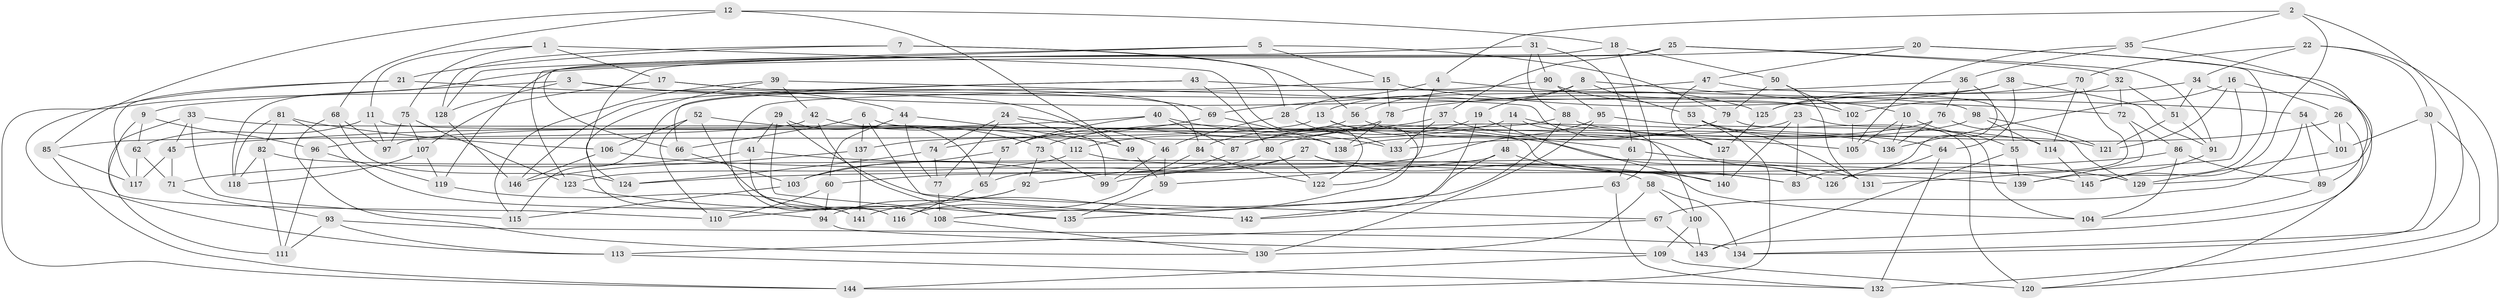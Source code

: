 // coarse degree distribution, {4: 0.4065934065934066, 6: 0.5714285714285714, 5: 0.02197802197802198}
// Generated by graph-tools (version 1.1) at 2025/52/02/27/25 19:52:28]
// undirected, 146 vertices, 292 edges
graph export_dot {
graph [start="1"]
  node [color=gray90,style=filled];
  1;
  2;
  3;
  4;
  5;
  6;
  7;
  8;
  9;
  10;
  11;
  12;
  13;
  14;
  15;
  16;
  17;
  18;
  19;
  20;
  21;
  22;
  23;
  24;
  25;
  26;
  27;
  28;
  29;
  30;
  31;
  32;
  33;
  34;
  35;
  36;
  37;
  38;
  39;
  40;
  41;
  42;
  43;
  44;
  45;
  46;
  47;
  48;
  49;
  50;
  51;
  52;
  53;
  54;
  55;
  56;
  57;
  58;
  59;
  60;
  61;
  62;
  63;
  64;
  65;
  66;
  67;
  68;
  69;
  70;
  71;
  72;
  73;
  74;
  75;
  76;
  77;
  78;
  79;
  80;
  81;
  82;
  83;
  84;
  85;
  86;
  87;
  88;
  89;
  90;
  91;
  92;
  93;
  94;
  95;
  96;
  97;
  98;
  99;
  100;
  101;
  102;
  103;
  104;
  105;
  106;
  107;
  108;
  109;
  110;
  111;
  112;
  113;
  114;
  115;
  116;
  117;
  118;
  119;
  120;
  121;
  122;
  123;
  124;
  125;
  126;
  127;
  128;
  129;
  130;
  131;
  132;
  133;
  134;
  135;
  136;
  137;
  138;
  139;
  140;
  141;
  142;
  143;
  144;
  145;
  146;
  1 -- 17;
  1 -- 122;
  1 -- 11;
  1 -- 75;
  2 -- 35;
  2 -- 4;
  2 -- 134;
  2 -- 145;
  3 -- 54;
  3 -- 9;
  3 -- 128;
  3 -- 49;
  4 -- 122;
  4 -- 28;
  4 -- 125;
  5 -- 15;
  5 -- 79;
  5 -- 123;
  5 -- 128;
  6 -- 137;
  6 -- 142;
  6 -- 66;
  6 -- 136;
  7 -- 28;
  7 -- 56;
  7 -- 128;
  7 -- 21;
  8 -- 10;
  8 -- 19;
  8 -- 13;
  8 -- 53;
  9 -- 96;
  9 -- 110;
  9 -- 62;
  10 -- 55;
  10 -- 136;
  10 -- 105;
  11 -- 97;
  11 -- 62;
  11 -- 83;
  12 -- 49;
  12 -- 68;
  12 -- 18;
  12 -- 85;
  13 -- 141;
  13 -- 126;
  13 -- 96;
  14 -- 137;
  14 -- 48;
  14 -- 105;
  14 -- 100;
  15 -- 72;
  15 -- 78;
  15 -- 115;
  16 -- 136;
  16 -- 26;
  16 -- 131;
  16 -- 121;
  17 -- 107;
  17 -- 84;
  17 -- 69;
  18 -- 124;
  18 -- 63;
  18 -- 50;
  19 -- 140;
  19 -- 84;
  19 -- 142;
  20 -- 118;
  20 -- 89;
  20 -- 47;
  20 -- 139;
  21 -- 113;
  21 -- 44;
  21 -- 117;
  22 -- 34;
  22 -- 30;
  22 -- 120;
  22 -- 70;
  23 -- 138;
  23 -- 83;
  23 -- 104;
  23 -- 140;
  24 -- 74;
  24 -- 46;
  24 -- 77;
  24 -- 99;
  25 -- 37;
  25 -- 119;
  25 -- 32;
  25 -- 91;
  26 -- 120;
  26 -- 101;
  26 -- 80;
  27 -- 65;
  27 -- 58;
  27 -- 139;
  27 -- 60;
  28 -- 133;
  28 -- 46;
  29 -- 41;
  29 -- 135;
  29 -- 67;
  29 -- 65;
  30 -- 134;
  30 -- 101;
  30 -- 132;
  31 -- 61;
  31 -- 66;
  31 -- 90;
  31 -- 88;
  32 -- 51;
  32 -- 72;
  32 -- 102;
  33 -- 45;
  33 -- 115;
  33 -- 111;
  33 -- 138;
  34 -- 51;
  34 -- 125;
  34 -- 143;
  35 -- 105;
  35 -- 36;
  35 -- 129;
  36 -- 76;
  36 -- 69;
  36 -- 83;
  37 -- 73;
  37 -- 126;
  37 -- 133;
  38 -- 64;
  38 -- 91;
  38 -- 144;
  38 -- 78;
  39 -- 127;
  39 -- 42;
  39 -- 141;
  39 -- 115;
  40 -- 87;
  40 -- 133;
  40 -- 45;
  40 -- 57;
  41 -- 140;
  41 -- 71;
  41 -- 116;
  42 -- 135;
  42 -- 112;
  42 -- 85;
  43 -- 66;
  43 -- 80;
  43 -- 146;
  43 -- 98;
  44 -- 49;
  44 -- 77;
  44 -- 60;
  45 -- 71;
  45 -- 117;
  46 -- 99;
  46 -- 59;
  47 -- 127;
  47 -- 56;
  47 -- 55;
  48 -- 108;
  48 -- 59;
  48 -- 83;
  49 -- 59;
  50 -- 79;
  50 -- 102;
  50 -- 131;
  51 -- 91;
  51 -- 121;
  52 -- 106;
  52 -- 73;
  52 -- 110;
  52 -- 108;
  53 -- 131;
  53 -- 64;
  53 -- 144;
  54 -- 101;
  54 -- 89;
  54 -- 67;
  55 -- 143;
  55 -- 139;
  56 -- 61;
  56 -- 57;
  57 -- 103;
  57 -- 65;
  58 -- 134;
  58 -- 100;
  58 -- 130;
  59 -- 135;
  60 -- 110;
  60 -- 94;
  61 -- 63;
  61 -- 129;
  62 -- 117;
  62 -- 71;
  63 -- 132;
  63 -- 142;
  64 -- 126;
  64 -- 132;
  65 -- 116;
  66 -- 103;
  67 -- 113;
  67 -- 143;
  68 -- 130;
  68 -- 97;
  68 -- 124;
  69 -- 138;
  69 -- 74;
  70 -- 114;
  70 -- 125;
  70 -- 126;
  71 -- 93;
  72 -- 86;
  72 -- 139;
  73 -- 99;
  73 -- 92;
  74 -- 124;
  74 -- 77;
  75 -- 123;
  75 -- 97;
  75 -- 107;
  76 -- 136;
  76 -- 87;
  76 -- 129;
  77 -- 108;
  78 -- 138;
  78 -- 112;
  79 -- 120;
  79 -- 87;
  80 -- 122;
  80 -- 103;
  81 -- 106;
  81 -- 118;
  81 -- 82;
  81 -- 94;
  82 -- 118;
  82 -- 104;
  82 -- 111;
  84 -- 116;
  84 -- 122;
  85 -- 117;
  85 -- 144;
  86 -- 104;
  86 -- 89;
  86 -- 124;
  87 -- 92;
  88 -- 97;
  88 -- 121;
  88 -- 135;
  89 -- 104;
  90 -- 102;
  90 -- 116;
  90 -- 95;
  91 -- 145;
  92 -- 94;
  92 -- 110;
  93 -- 113;
  93 -- 134;
  93 -- 111;
  94 -- 109;
  95 -- 99;
  95 -- 114;
  95 -- 130;
  96 -- 111;
  96 -- 119;
  98 -- 114;
  98 -- 121;
  98 -- 133;
  100 -- 109;
  100 -- 143;
  101 -- 129;
  102 -- 105;
  103 -- 115;
  106 -- 145;
  106 -- 146;
  107 -- 119;
  107 -- 118;
  108 -- 130;
  109 -- 144;
  109 -- 120;
  112 -- 123;
  112 -- 131;
  113 -- 132;
  114 -- 145;
  119 -- 141;
  123 -- 142;
  125 -- 127;
  127 -- 140;
  128 -- 146;
  137 -- 141;
  137 -- 146;
}
